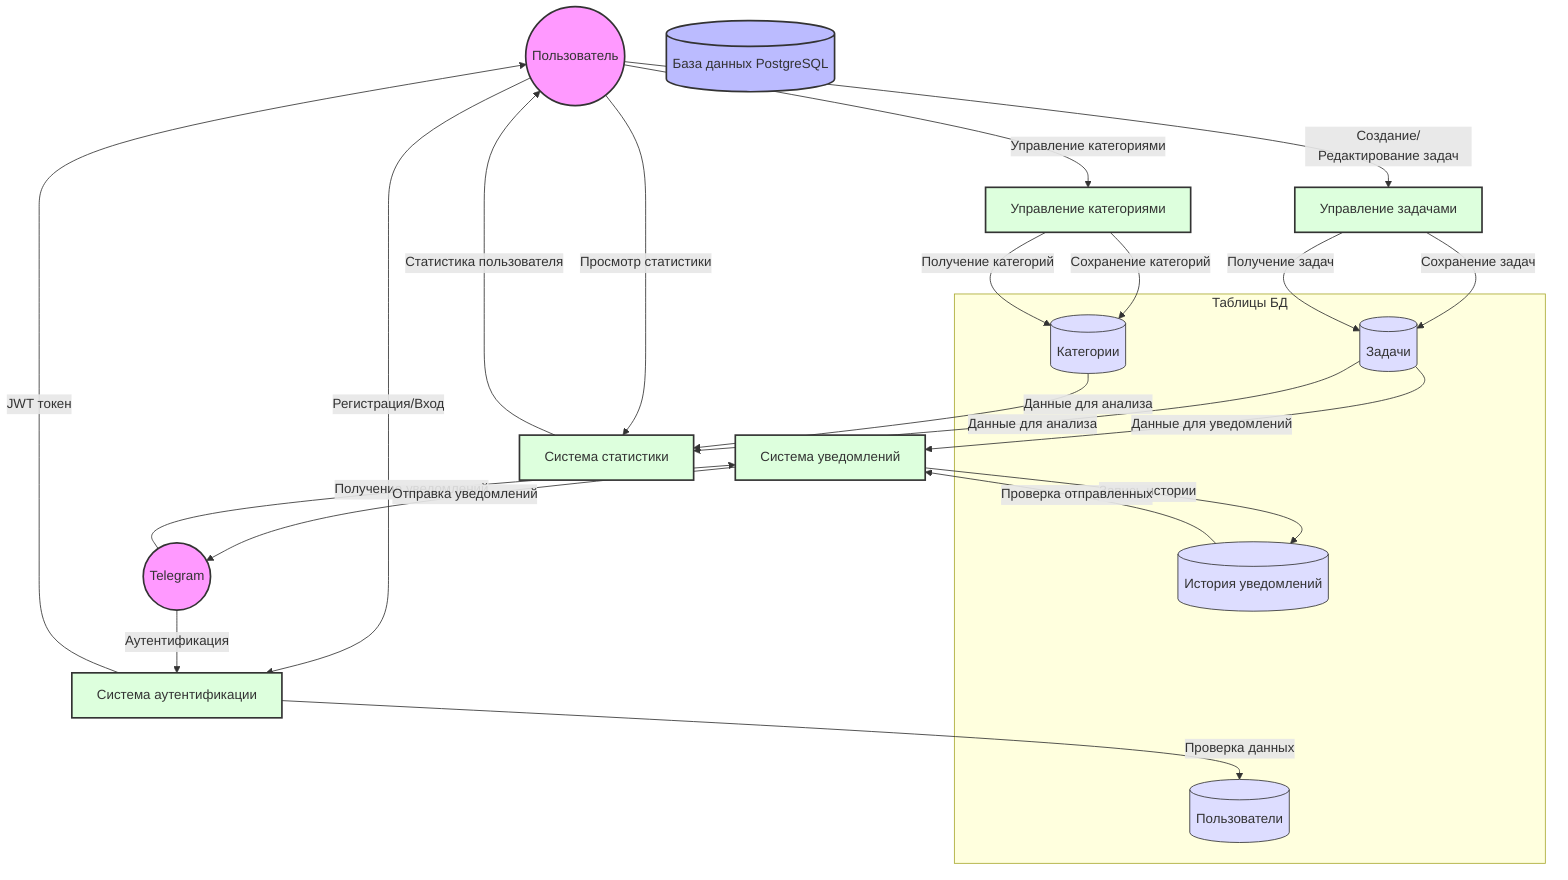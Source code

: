 graph TD
    %% Внешние сущности
    User((Пользователь))
    TG((Telegram))

    %% Процессы
    Auth[Система аутентификации]
    TaskMgmt[Управление задачами]
    CatMgmt[Управление категориями]
    NotifSys[Система уведомлений]
    Stats[Система статистики]

    %% Хранилища данных
    DB[(База данных PostgreSQL)]
    subgraph Таблицы БД
        Users[(Пользователи)]
        Tasks[(Задачи)]
        Categories[(Категории)]
        NotifHistory[(История уведомлений)]
    end

    %% Потоки данных от пользователя
    User -->|Регистрация/Вход| Auth
    User -->|Создание/Редактирование задач| TaskMgmt
    User -->|Управление категориями| CatMgmt
    User -->|Просмотр статистики| Stats

    %% Потоки данных Telegram
    TG -->|Аутентификация| Auth
    TG -->|Получение уведомлений| NotifSys
    NotifSys -->|Отправка уведомлений| TG

    %% Потоки данных аутентификации
    Auth -->|Проверка данных| Users
    Auth -->|JWT токен| User

    %% Потоки данных задач
    TaskMgmt -->|Сохранение задач| Tasks
    TaskMgmt -->|Получение задач| Tasks
    Tasks -->|Данные для уведомлений| NotifSys
    Tasks -->|Данные для анализа| Stats

    %% Потоки данных категорий
    CatMgmt -->|Сохранение категорий| Categories
    CatMgmt -->|Получение категорий| Categories
    Categories -->|Данные для анализа| Stats

    %% Потоки данных уведомлений
    NotifSys -->|Запись истории| NotifHistory
    NotifHistory -->|Проверка отправленных| NotifSys

    %% Потоки данных статистики
    Stats -->|Статистика пользователя| User

    %% Стили
    classDef external fill:#f9f,stroke:#333,stroke-width:2px
    classDef process fill:#dfd,stroke:#333,stroke-width:2px
    classDef storage fill:#bbf,stroke:#333,stroke-width:2px
    classDef subStorage fill:#ddf,stroke:#333,stroke-width:1px

    class User,TG external
    class Auth,TaskMgmt,CatMgmt,NotifSys,Stats process
    class DB storage
    class Users,Tasks,Categories,NotifHistory subStorage